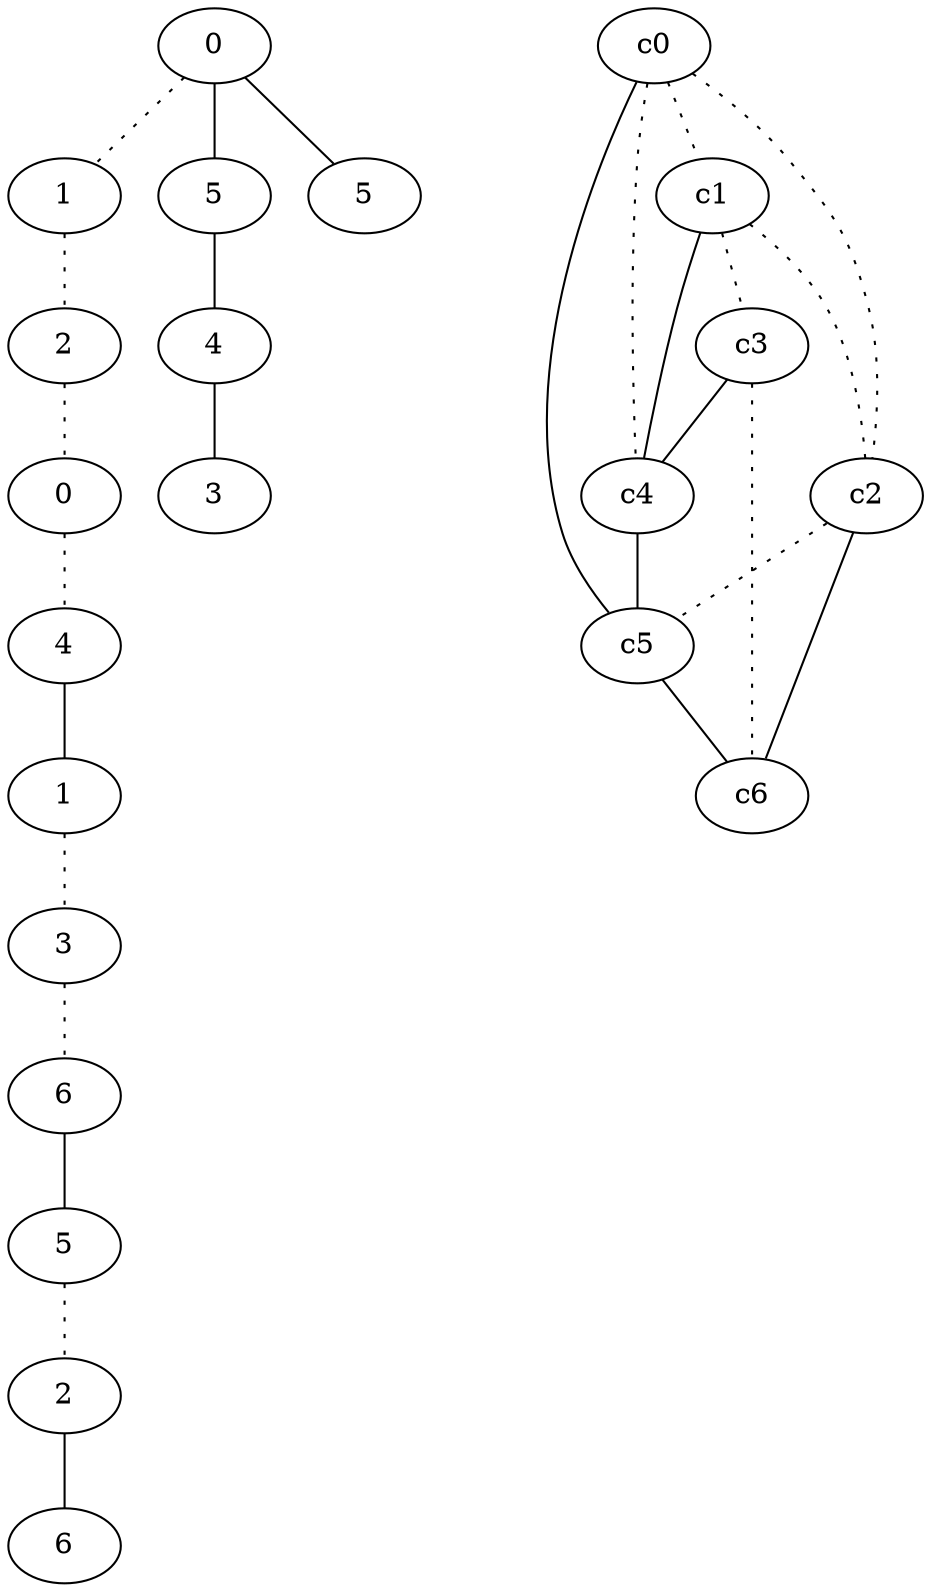 graph {
a0[label=0];
a1[label=1];
a2[label=2];
a3[label=0];
a4[label=4];
a5[label=1];
a6[label=3];
a7[label=6];
a8[label=5];
a9[label=2];
a10[label=6];
a11[label=5];
a12[label=4];
a13[label=3];
a14[label=5];
a0 -- a1 [style=dotted];
a0 -- a11;
a0 -- a14;
a1 -- a2 [style=dotted];
a2 -- a3 [style=dotted];
a3 -- a4 [style=dotted];
a4 -- a5;
a5 -- a6 [style=dotted];
a6 -- a7 [style=dotted];
a7 -- a8;
a8 -- a9 [style=dotted];
a9 -- a10;
a11 -- a12;
a12 -- a13;
c0 -- c1 [style=dotted];
c0 -- c2 [style=dotted];
c0 -- c4 [style=dotted];
c0 -- c5;
c1 -- c2 [style=dotted];
c1 -- c3 [style=dotted];
c1 -- c4;
c2 -- c5 [style=dotted];
c2 -- c6;
c3 -- c4;
c3 -- c6 [style=dotted];
c4 -- c5;
c5 -- c6;
}
